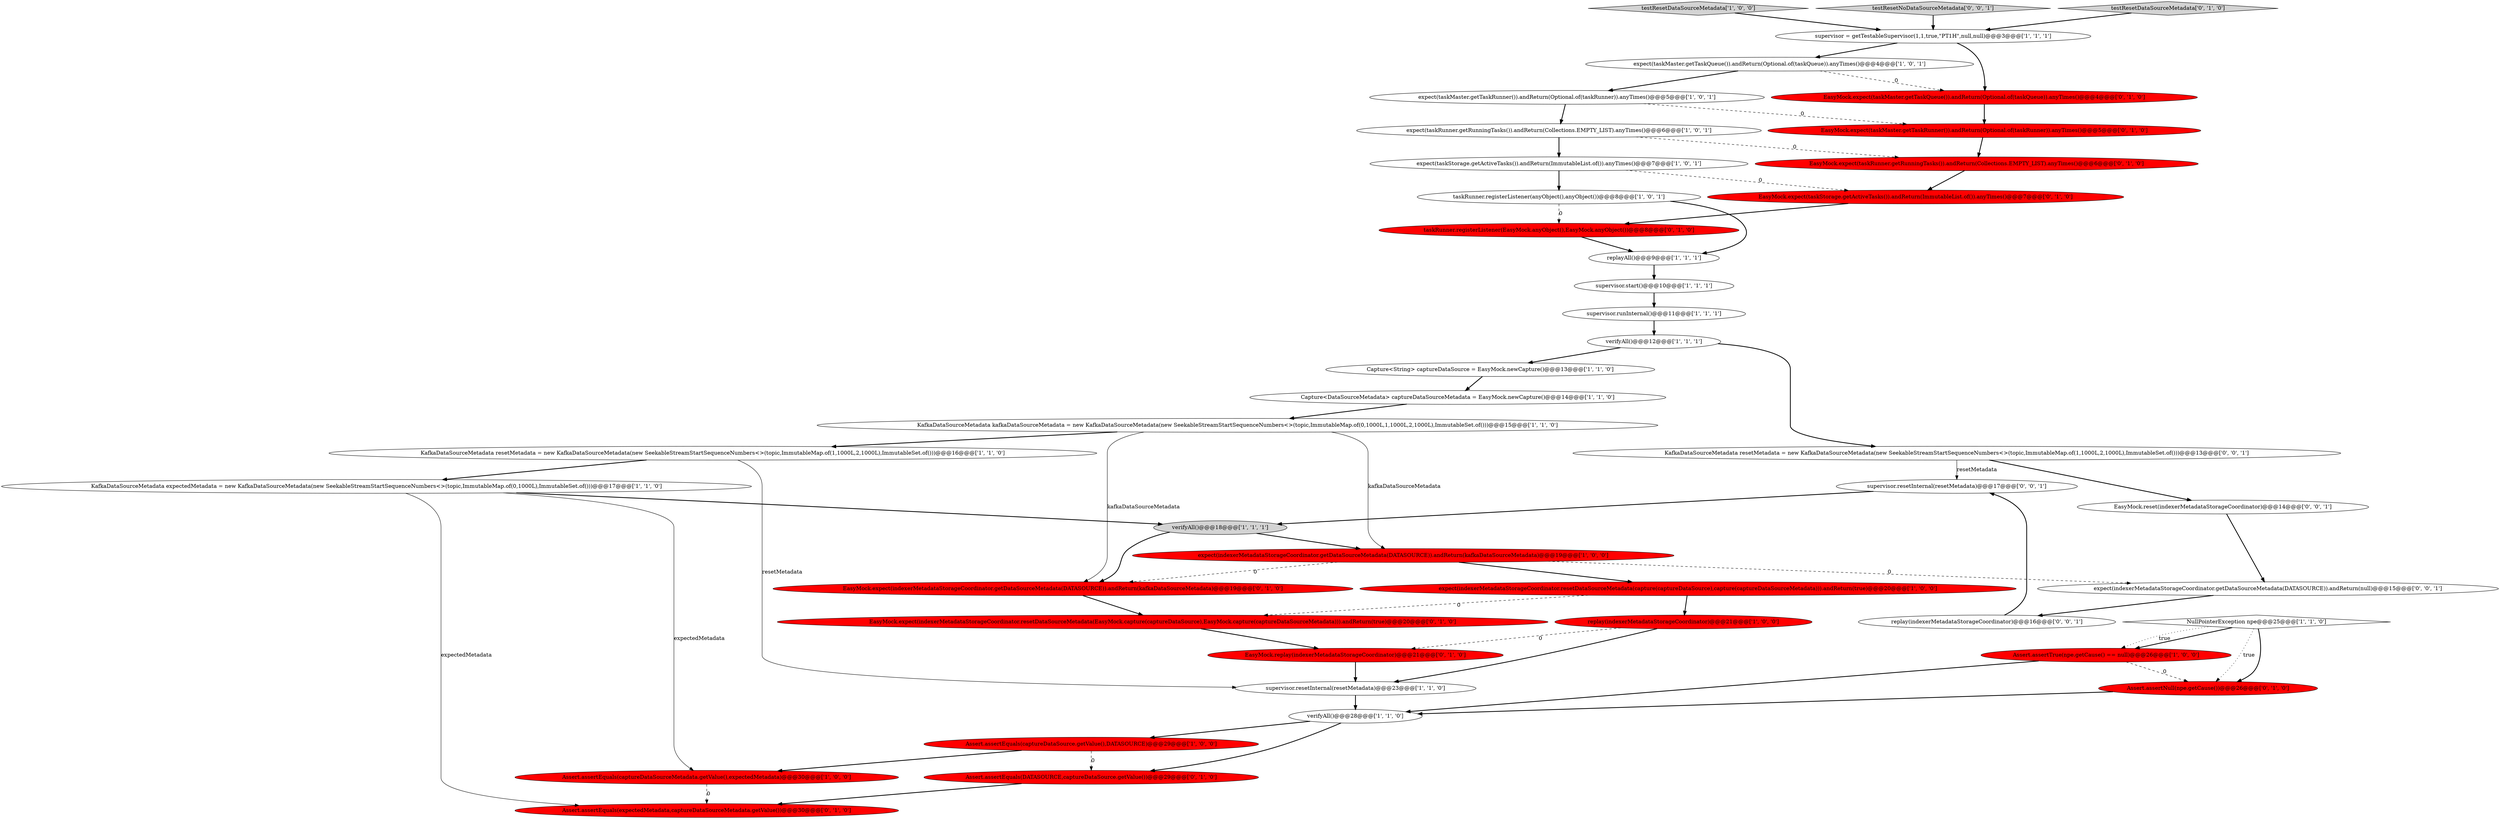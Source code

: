 digraph {
39 [style = filled, label = "supervisor.resetInternal(resetMetadata)@@@17@@@['0', '0', '1']", fillcolor = white, shape = ellipse image = "AAA0AAABBB3BBB"];
3 [style = filled, label = "KafkaDataSourceMetadata resetMetadata = new KafkaDataSourceMetadata(new SeekableStreamStartSequenceNumbers<>(topic,ImmutableMap.of(1,1000L,2,1000L),ImmutableSet.of()))@@@16@@@['1', '1', '0']", fillcolor = white, shape = ellipse image = "AAA0AAABBB1BBB"];
10 [style = filled, label = "verifyAll()@@@12@@@['1', '1', '1']", fillcolor = white, shape = ellipse image = "AAA0AAABBB1BBB"];
18 [style = filled, label = "testResetDataSourceMetadata['1', '0', '0']", fillcolor = lightgray, shape = diamond image = "AAA0AAABBB1BBB"];
1 [style = filled, label = "supervisor.start()@@@10@@@['1', '1', '1']", fillcolor = white, shape = ellipse image = "AAA0AAABBB1BBB"];
25 [style = filled, label = "KafkaDataSourceMetadata expectedMetadata = new KafkaDataSourceMetadata(new SeekableStreamStartSequenceNumbers<>(topic,ImmutableMap.of(0,1000L),ImmutableSet.of()))@@@17@@@['1', '1', '0']", fillcolor = white, shape = ellipse image = "AAA0AAABBB1BBB"];
2 [style = filled, label = "Assert.assertEquals(captureDataSource.getValue(),DATASOURCE)@@@29@@@['1', '0', '0']", fillcolor = red, shape = ellipse image = "AAA1AAABBB1BBB"];
14 [style = filled, label = "Capture<DataSourceMetadata> captureDataSourceMetadata = EasyMock.newCapture()@@@14@@@['1', '1', '0']", fillcolor = white, shape = ellipse image = "AAA0AAABBB1BBB"];
12 [style = filled, label = "NullPointerException npe@@@25@@@['1', '1', '0']", fillcolor = white, shape = diamond image = "AAA0AAABBB1BBB"];
9 [style = filled, label = "Capture<String> captureDataSource = EasyMock.newCapture()@@@13@@@['1', '1', '0']", fillcolor = white, shape = ellipse image = "AAA0AAABBB1BBB"];
5 [style = filled, label = "expect(taskMaster.getTaskRunner()).andReturn(Optional.of(taskRunner)).anyTimes()@@@5@@@['1', '0', '1']", fillcolor = white, shape = ellipse image = "AAA0AAABBB1BBB"];
8 [style = filled, label = "expect(taskMaster.getTaskQueue()).andReturn(Optional.of(taskQueue)).anyTimes()@@@4@@@['1', '0', '1']", fillcolor = white, shape = ellipse image = "AAA0AAABBB1BBB"];
7 [style = filled, label = "KafkaDataSourceMetadata kafkaDataSourceMetadata = new KafkaDataSourceMetadata(new SeekableStreamStartSequenceNumbers<>(topic,ImmutableMap.of(0,1000L,1,1000L,2,1000L),ImmutableSet.of()))@@@15@@@['1', '1', '0']", fillcolor = white, shape = ellipse image = "AAA0AAABBB1BBB"];
30 [style = filled, label = "Assert.assertEquals(DATASOURCE,captureDataSource.getValue())@@@29@@@['0', '1', '0']", fillcolor = red, shape = ellipse image = "AAA1AAABBB2BBB"];
26 [style = filled, label = "EasyMock.replay(indexerMetadataStorageCoordinator)@@@21@@@['0', '1', '0']", fillcolor = red, shape = ellipse image = "AAA1AAABBB2BBB"];
38 [style = filled, label = "replay(indexerMetadataStorageCoordinator)@@@16@@@['0', '0', '1']", fillcolor = white, shape = ellipse image = "AAA0AAABBB3BBB"];
40 [style = filled, label = "KafkaDataSourceMetadata resetMetadata = new KafkaDataSourceMetadata(new SeekableStreamStartSequenceNumbers<>(topic,ImmutableMap.of(1,1000L,2,1000L),ImmutableSet.of()))@@@13@@@['0', '0', '1']", fillcolor = white, shape = ellipse image = "AAA0AAABBB3BBB"];
29 [style = filled, label = "EasyMock.expect(taskMaster.getTaskRunner()).andReturn(Optional.of(taskRunner)).anyTimes()@@@5@@@['0', '1', '0']", fillcolor = red, shape = ellipse image = "AAA1AAABBB2BBB"];
0 [style = filled, label = "expect(indexerMetadataStorageCoordinator.resetDataSourceMetadata(capture(captureDataSource),capture(captureDataSourceMetadata))).andReturn(true)@@@20@@@['1', '0', '0']", fillcolor = red, shape = ellipse image = "AAA1AAABBB1BBB"];
16 [style = filled, label = "replay(indexerMetadataStorageCoordinator)@@@21@@@['1', '0', '0']", fillcolor = red, shape = ellipse image = "AAA1AAABBB1BBB"];
35 [style = filled, label = "EasyMock.expect(taskStorage.getActiveTasks()).andReturn(ImmutableList.of()).anyTimes()@@@7@@@['0', '1', '0']", fillcolor = red, shape = ellipse image = "AAA1AAABBB2BBB"];
27 [style = filled, label = "Assert.assertEquals(expectedMetadata,captureDataSourceMetadata.getValue())@@@30@@@['0', '1', '0']", fillcolor = red, shape = ellipse image = "AAA1AAABBB2BBB"];
22 [style = filled, label = "replayAll()@@@9@@@['1', '1', '1']", fillcolor = white, shape = ellipse image = "AAA0AAABBB1BBB"];
32 [style = filled, label = "Assert.assertNull(npe.getCause())@@@26@@@['0', '1', '0']", fillcolor = red, shape = ellipse image = "AAA1AAABBB2BBB"];
37 [style = filled, label = "taskRunner.registerListener(EasyMock.anyObject(),EasyMock.anyObject())@@@8@@@['0', '1', '0']", fillcolor = red, shape = ellipse image = "AAA1AAABBB2BBB"];
31 [style = filled, label = "EasyMock.expect(indexerMetadataStorageCoordinator.resetDataSourceMetadata(EasyMock.capture(captureDataSource),EasyMock.capture(captureDataSourceMetadata))).andReturn(true)@@@20@@@['0', '1', '0']", fillcolor = red, shape = ellipse image = "AAA1AAABBB2BBB"];
43 [style = filled, label = "expect(indexerMetadataStorageCoordinator.getDataSourceMetadata(DATASOURCE)).andReturn(null)@@@15@@@['0', '0', '1']", fillcolor = white, shape = ellipse image = "AAA0AAABBB3BBB"];
17 [style = filled, label = "verifyAll()@@@28@@@['1', '1', '0']", fillcolor = white, shape = ellipse image = "AAA0AAABBB1BBB"];
24 [style = filled, label = "supervisor.runInternal()@@@11@@@['1', '1', '1']", fillcolor = white, shape = ellipse image = "AAA0AAABBB1BBB"];
28 [style = filled, label = "EasyMock.expect(indexerMetadataStorageCoordinator.getDataSourceMetadata(DATASOURCE)).andReturn(kafkaDataSourceMetadata)@@@19@@@['0', '1', '0']", fillcolor = red, shape = ellipse image = "AAA1AAABBB2BBB"];
15 [style = filled, label = "Assert.assertEquals(captureDataSourceMetadata.getValue(),expectedMetadata)@@@30@@@['1', '0', '0']", fillcolor = red, shape = ellipse image = "AAA1AAABBB1BBB"];
11 [style = filled, label = "expect(taskStorage.getActiveTasks()).andReturn(ImmutableList.of()).anyTimes()@@@7@@@['1', '0', '1']", fillcolor = white, shape = ellipse image = "AAA0AAABBB1BBB"];
34 [style = filled, label = "EasyMock.expect(taskRunner.getRunningTasks()).andReturn(Collections.EMPTY_LIST).anyTimes()@@@6@@@['0', '1', '0']", fillcolor = red, shape = ellipse image = "AAA1AAABBB2BBB"];
36 [style = filled, label = "EasyMock.expect(taskMaster.getTaskQueue()).andReturn(Optional.of(taskQueue)).anyTimes()@@@4@@@['0', '1', '0']", fillcolor = red, shape = ellipse image = "AAA1AAABBB2BBB"];
42 [style = filled, label = "testResetNoDataSourceMetadata['0', '0', '1']", fillcolor = lightgray, shape = diamond image = "AAA0AAABBB3BBB"];
41 [style = filled, label = "EasyMock.reset(indexerMetadataStorageCoordinator)@@@14@@@['0', '0', '1']", fillcolor = white, shape = ellipse image = "AAA0AAABBB3BBB"];
6 [style = filled, label = "expect(taskRunner.getRunningTasks()).andReturn(Collections.EMPTY_LIST).anyTimes()@@@6@@@['1', '0', '1']", fillcolor = white, shape = ellipse image = "AAA0AAABBB1BBB"];
20 [style = filled, label = "Assert.assertTrue(npe.getCause() == null)@@@26@@@['1', '0', '0']", fillcolor = red, shape = ellipse image = "AAA1AAABBB1BBB"];
4 [style = filled, label = "supervisor = getTestableSupervisor(1,1,true,\"PT1H\",null,null)@@@3@@@['1', '1', '1']", fillcolor = white, shape = ellipse image = "AAA0AAABBB1BBB"];
19 [style = filled, label = "supervisor.resetInternal(resetMetadata)@@@23@@@['1', '1', '0']", fillcolor = white, shape = ellipse image = "AAA0AAABBB1BBB"];
13 [style = filled, label = "expect(indexerMetadataStorageCoordinator.getDataSourceMetadata(DATASOURCE)).andReturn(kafkaDataSourceMetadata)@@@19@@@['1', '0', '0']", fillcolor = red, shape = ellipse image = "AAA1AAABBB1BBB"];
21 [style = filled, label = "taskRunner.registerListener(anyObject(),anyObject())@@@8@@@['1', '0', '1']", fillcolor = white, shape = ellipse image = "AAA0AAABBB1BBB"];
23 [style = filled, label = "verifyAll()@@@18@@@['1', '1', '1']", fillcolor = lightgray, shape = ellipse image = "AAA0AAABBB1BBB"];
33 [style = filled, label = "testResetDataSourceMetadata['0', '1', '0']", fillcolor = lightgray, shape = diamond image = "AAA0AAABBB2BBB"];
24->10 [style = bold, label=""];
0->16 [style = bold, label=""];
20->17 [style = bold, label=""];
13->43 [style = dashed, label="0"];
3->25 [style = bold, label=""];
25->23 [style = bold, label=""];
36->29 [style = bold, label=""];
28->31 [style = bold, label=""];
11->21 [style = bold, label=""];
33->4 [style = bold, label=""];
30->27 [style = bold, label=""];
3->19 [style = solid, label="resetMetadata"];
12->32 [style = bold, label=""];
12->20 [style = bold, label=""];
17->30 [style = bold, label=""];
21->37 [style = dashed, label="0"];
19->17 [style = bold, label=""];
5->29 [style = dashed, label="0"];
6->34 [style = dashed, label="0"];
29->34 [style = bold, label=""];
16->19 [style = bold, label=""];
26->19 [style = bold, label=""];
8->36 [style = dashed, label="0"];
38->39 [style = bold, label=""];
2->30 [style = dashed, label="0"];
7->3 [style = bold, label=""];
14->7 [style = bold, label=""];
23->28 [style = bold, label=""];
13->28 [style = dashed, label="0"];
42->4 [style = bold, label=""];
16->26 [style = dashed, label="0"];
37->22 [style = bold, label=""];
31->26 [style = bold, label=""];
7->13 [style = solid, label="kafkaDataSourceMetadata"];
43->38 [style = bold, label=""];
12->20 [style = dotted, label="true"];
5->6 [style = bold, label=""];
8->5 [style = bold, label=""];
17->2 [style = bold, label=""];
18->4 [style = bold, label=""];
35->37 [style = bold, label=""];
21->22 [style = bold, label=""];
23->13 [style = bold, label=""];
1->24 [style = bold, label=""];
25->27 [style = solid, label="expectedMetadata"];
12->32 [style = dotted, label="true"];
6->11 [style = bold, label=""];
39->23 [style = bold, label=""];
2->15 [style = bold, label=""];
40->41 [style = bold, label=""];
0->31 [style = dashed, label="0"];
9->14 [style = bold, label=""];
10->40 [style = bold, label=""];
25->15 [style = solid, label="expectedMetadata"];
4->8 [style = bold, label=""];
10->9 [style = bold, label=""];
4->36 [style = bold, label=""];
20->32 [style = dashed, label="0"];
22->1 [style = bold, label=""];
34->35 [style = bold, label=""];
15->27 [style = dashed, label="0"];
7->28 [style = solid, label="kafkaDataSourceMetadata"];
41->43 [style = bold, label=""];
32->17 [style = bold, label=""];
40->39 [style = solid, label="resetMetadata"];
13->0 [style = bold, label=""];
11->35 [style = dashed, label="0"];
}
